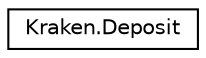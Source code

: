 digraph "Graphical Class Hierarchy"
{
 // LATEX_PDF_SIZE
  edge [fontname="Helvetica",fontsize="10",labelfontname="Helvetica",labelfontsize="10"];
  node [fontname="Helvetica",fontsize="10",shape=record];
  rankdir="LR";
  Node0 [label="Kraken.Deposit",height=0.2,width=0.4,color="black", fillcolor="white", style="filled",URL="$class_kraken_1_1_deposit.html",tooltip="Deposit"];
}
